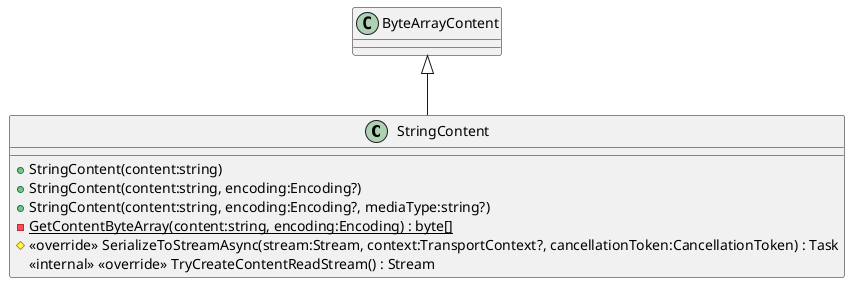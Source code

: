 @startuml
class StringContent {
    + StringContent(content:string)
    + StringContent(content:string, encoding:Encoding?)
    + StringContent(content:string, encoding:Encoding?, mediaType:string?)
    - {static} GetContentByteArray(content:string, encoding:Encoding) : byte[]
    # <<override>> SerializeToStreamAsync(stream:Stream, context:TransportContext?, cancellationToken:CancellationToken) : Task
    <<internal>> <<override>> TryCreateContentReadStream() : Stream
}
ByteArrayContent <|-- StringContent
@enduml
